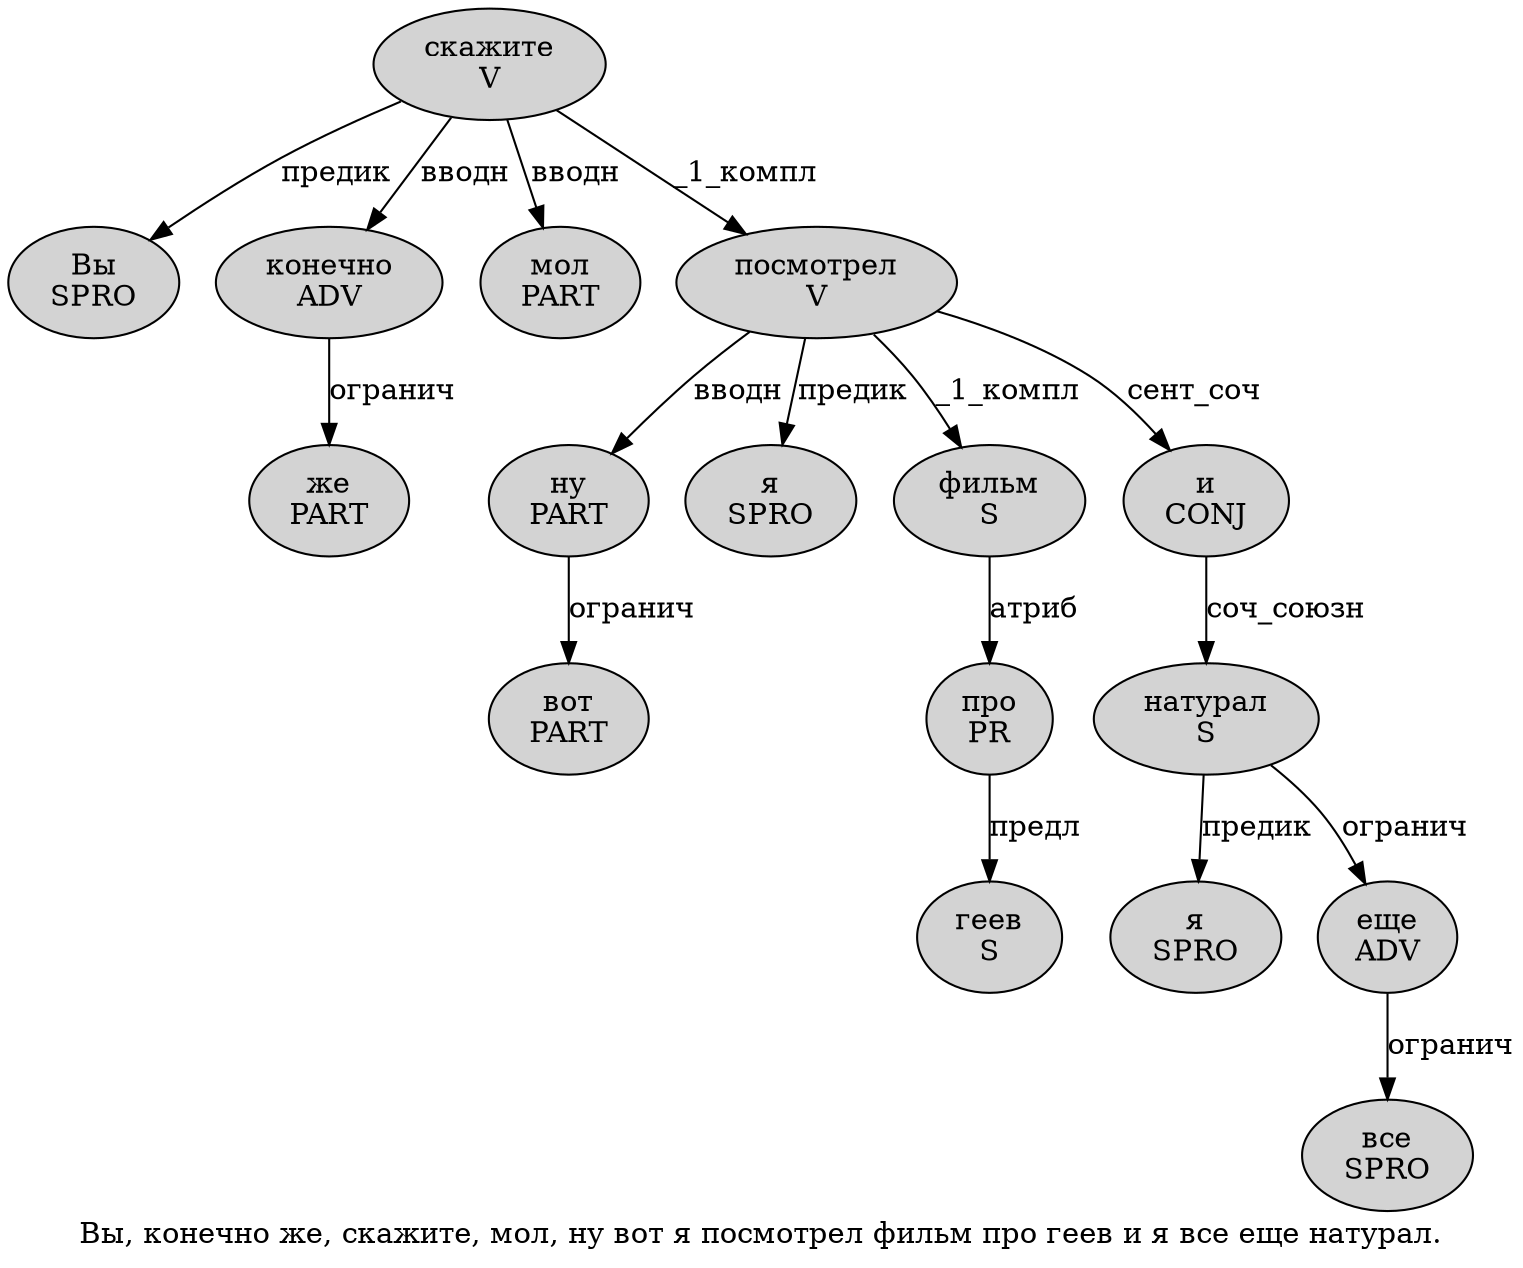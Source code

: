 digraph SENTENCE_4373 {
	graph [label="Вы, конечно же, скажите, мол, ну вот я посмотрел фильм про геев и я все еще натурал."]
	node [style=filled]
		0 [label="Вы
SPRO" color="" fillcolor=lightgray penwidth=1 shape=ellipse]
		2 [label="конечно
ADV" color="" fillcolor=lightgray penwidth=1 shape=ellipse]
		3 [label="же
PART" color="" fillcolor=lightgray penwidth=1 shape=ellipse]
		5 [label="скажите
V" color="" fillcolor=lightgray penwidth=1 shape=ellipse]
		7 [label="мол
PART" color="" fillcolor=lightgray penwidth=1 shape=ellipse]
		9 [label="ну
PART" color="" fillcolor=lightgray penwidth=1 shape=ellipse]
		10 [label="вот
PART" color="" fillcolor=lightgray penwidth=1 shape=ellipse]
		11 [label="я
SPRO" color="" fillcolor=lightgray penwidth=1 shape=ellipse]
		12 [label="посмотрел
V" color="" fillcolor=lightgray penwidth=1 shape=ellipse]
		13 [label="фильм
S" color="" fillcolor=lightgray penwidth=1 shape=ellipse]
		14 [label="про
PR" color="" fillcolor=lightgray penwidth=1 shape=ellipse]
		15 [label="геев
S" color="" fillcolor=lightgray penwidth=1 shape=ellipse]
		16 [label="и
CONJ" color="" fillcolor=lightgray penwidth=1 shape=ellipse]
		17 [label="я
SPRO" color="" fillcolor=lightgray penwidth=1 shape=ellipse]
		18 [label="все
SPRO" color="" fillcolor=lightgray penwidth=1 shape=ellipse]
		19 [label="еще
ADV" color="" fillcolor=lightgray penwidth=1 shape=ellipse]
		20 [label="натурал
S" color="" fillcolor=lightgray penwidth=1 shape=ellipse]
			5 -> 0 [label="предик"]
			5 -> 2 [label="вводн"]
			5 -> 7 [label="вводн"]
			5 -> 12 [label="_1_компл"]
			12 -> 9 [label="вводн"]
			12 -> 11 [label="предик"]
			12 -> 13 [label="_1_компл"]
			12 -> 16 [label="сент_соч"]
			13 -> 14 [label="атриб"]
			2 -> 3 [label="огранич"]
			16 -> 20 [label="соч_союзн"]
			14 -> 15 [label="предл"]
			20 -> 17 [label="предик"]
			20 -> 19 [label="огранич"]
			9 -> 10 [label="огранич"]
			19 -> 18 [label="огранич"]
}